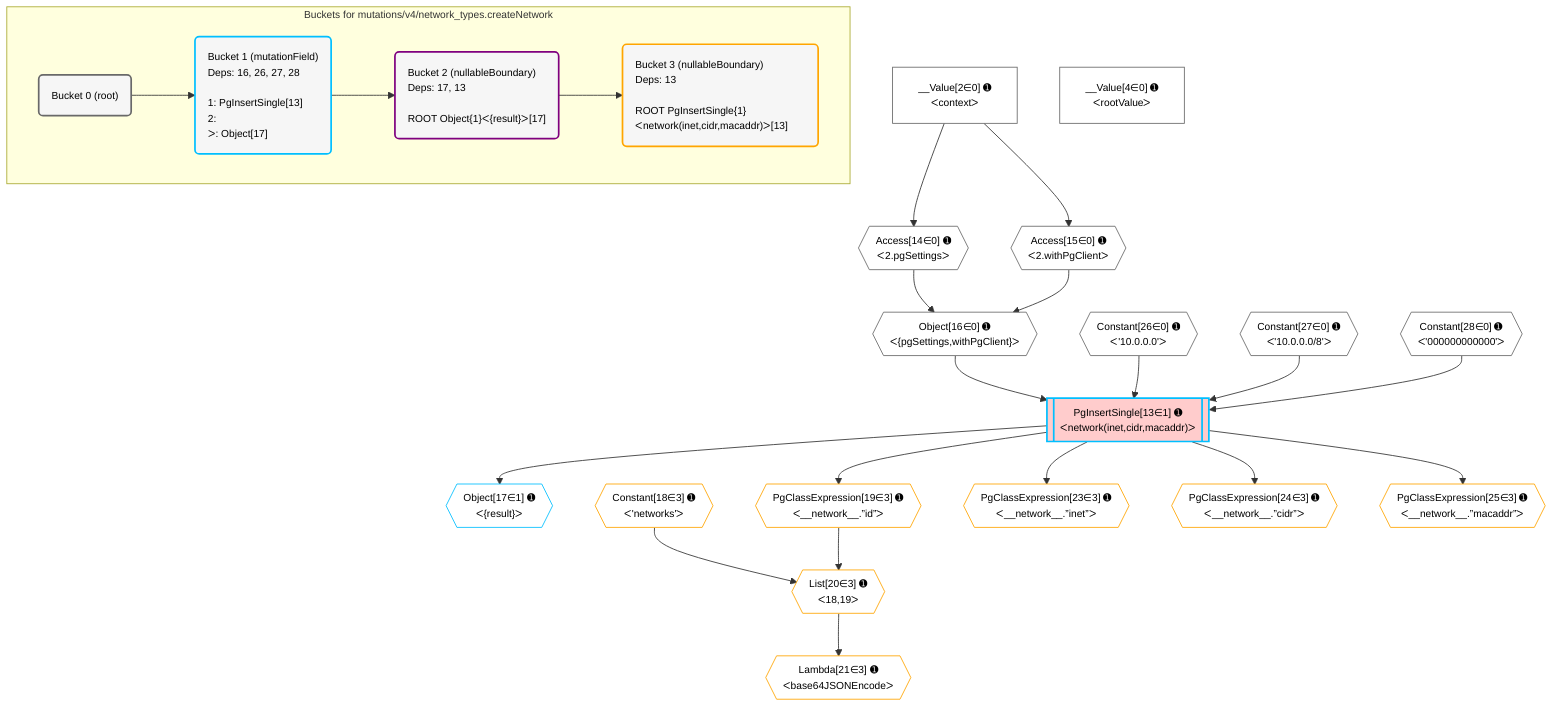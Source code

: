 %%{init: {'themeVariables': { 'fontSize': '12px'}}}%%
graph TD
    classDef path fill:#eee,stroke:#000,color:#000
    classDef plan fill:#fff,stroke-width:1px,color:#000
    classDef itemplan fill:#fff,stroke-width:2px,color:#000
    classDef unbatchedplan fill:#dff,stroke-width:1px,color:#000
    classDef sideeffectplan fill:#fcc,stroke-width:2px,color:#000
    classDef bucket fill:#f6f6f6,color:#000,stroke-width:2px,text-align:left


    %% plan dependencies
    Object16{{"Object[16∈0] ➊<br />ᐸ{pgSettings,withPgClient}ᐳ"}}:::plan
    Access14{{"Access[14∈0] ➊<br />ᐸ2.pgSettingsᐳ"}}:::plan
    Access15{{"Access[15∈0] ➊<br />ᐸ2.withPgClientᐳ"}}:::plan
    Access14 & Access15 --> Object16
    __Value2["__Value[2∈0] ➊<br />ᐸcontextᐳ"]:::plan
    __Value2 --> Access14
    __Value2 --> Access15
    __Value4["__Value[4∈0] ➊<br />ᐸrootValueᐳ"]:::plan
    Constant26{{"Constant[26∈0] ➊<br />ᐸ'10.0.0.0'ᐳ"}}:::plan
    Constant27{{"Constant[27∈0] ➊<br />ᐸ'10.0.0.0/8'ᐳ"}}:::plan
    Constant28{{"Constant[28∈0] ➊<br />ᐸ'000000000000'ᐳ"}}:::plan
    PgInsertSingle13[["PgInsertSingle[13∈1] ➊<br />ᐸnetwork(inet,cidr,macaddr)ᐳ"]]:::sideeffectplan
    Object16 & Constant26 & Constant27 & Constant28 --> PgInsertSingle13
    Object17{{"Object[17∈1] ➊<br />ᐸ{result}ᐳ"}}:::plan
    PgInsertSingle13 --> Object17
    List20{{"List[20∈3] ➊<br />ᐸ18,19ᐳ"}}:::plan
    Constant18{{"Constant[18∈3] ➊<br />ᐸ'networks'ᐳ"}}:::plan
    PgClassExpression19{{"PgClassExpression[19∈3] ➊<br />ᐸ__network__.”id”ᐳ"}}:::plan
    Constant18 & PgClassExpression19 --> List20
    PgInsertSingle13 --> PgClassExpression19
    Lambda21{{"Lambda[21∈3] ➊<br />ᐸbase64JSONEncodeᐳ"}}:::plan
    List20 --> Lambda21
    PgClassExpression23{{"PgClassExpression[23∈3] ➊<br />ᐸ__network__.”inet”ᐳ"}}:::plan
    PgInsertSingle13 --> PgClassExpression23
    PgClassExpression24{{"PgClassExpression[24∈3] ➊<br />ᐸ__network__.”cidr”ᐳ"}}:::plan
    PgInsertSingle13 --> PgClassExpression24
    PgClassExpression25{{"PgClassExpression[25∈3] ➊<br />ᐸ__network__.”macaddr”ᐳ"}}:::plan
    PgInsertSingle13 --> PgClassExpression25

    %% define steps

    subgraph "Buckets for mutations/v4/network_types.createNetwork"
    Bucket0("Bucket 0 (root)"):::bucket
    classDef bucket0 stroke:#696969
    class Bucket0,__Value2,__Value4,Access14,Access15,Object16,Constant26,Constant27,Constant28 bucket0
    Bucket1("Bucket 1 (mutationField)<br />Deps: 16, 26, 27, 28<br /><br />1: PgInsertSingle[13]<br />2: <br />ᐳ: Object[17]"):::bucket
    classDef bucket1 stroke:#00bfff
    class Bucket1,PgInsertSingle13,Object17 bucket1
    Bucket2("Bucket 2 (nullableBoundary)<br />Deps: 17, 13<br /><br />ROOT Object{1}ᐸ{result}ᐳ[17]"):::bucket
    classDef bucket2 stroke:#7f007f
    class Bucket2 bucket2
    Bucket3("Bucket 3 (nullableBoundary)<br />Deps: 13<br /><br />ROOT PgInsertSingle{1}ᐸnetwork(inet,cidr,macaddr)ᐳ[13]"):::bucket
    classDef bucket3 stroke:#ffa500
    class Bucket3,Constant18,PgClassExpression19,List20,Lambda21,PgClassExpression23,PgClassExpression24,PgClassExpression25 bucket3
    Bucket0 --> Bucket1
    Bucket1 --> Bucket2
    Bucket2 --> Bucket3
    end